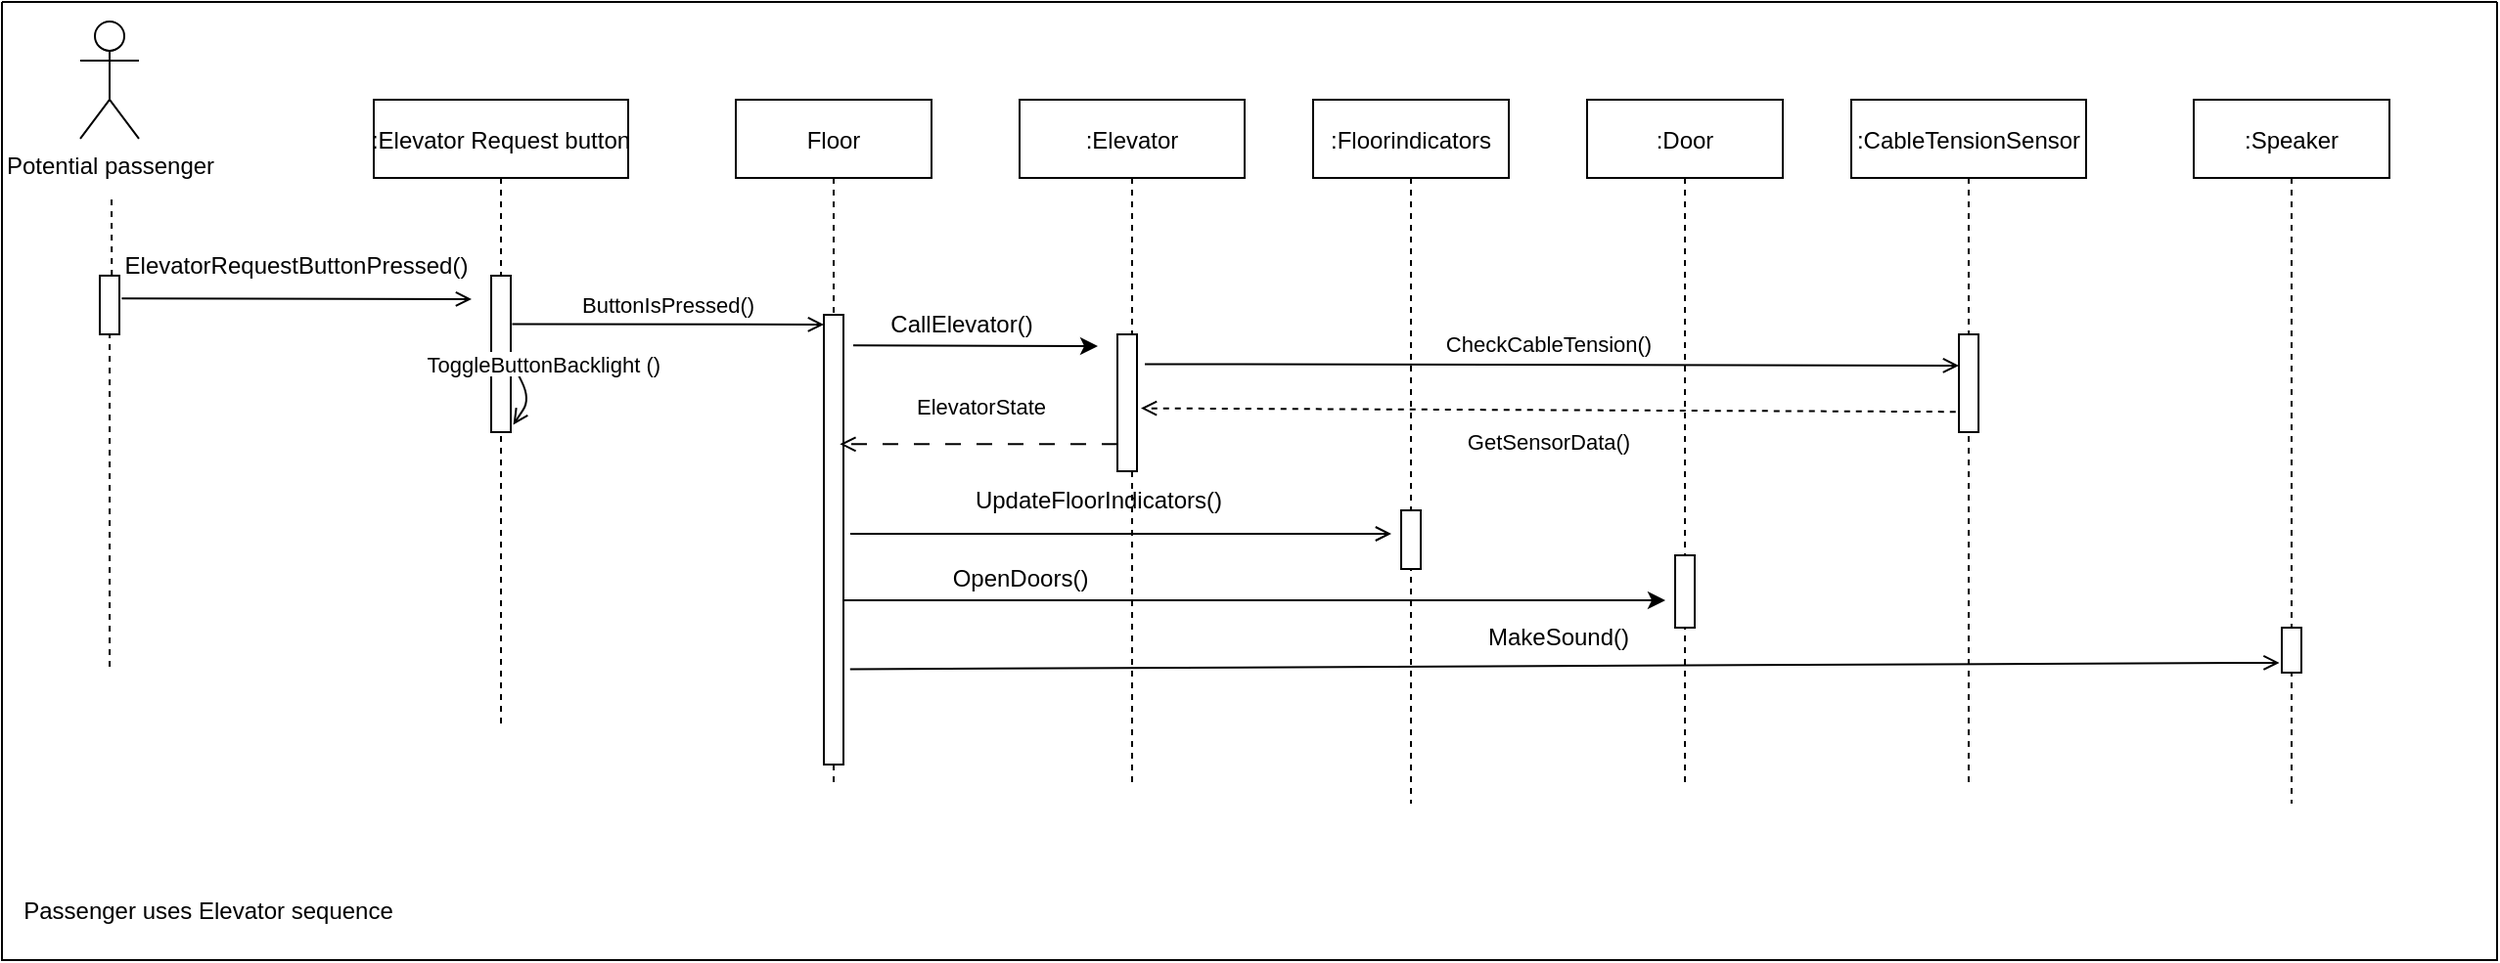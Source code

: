 <mxfile version="20.8.10" type="device"><diagram name="Pagina-1" id="-D9820s060W4w5UHw2hD"><mxGraphModel dx="1863" dy="1783" grid="1" gridSize="10" guides="1" tooltips="1" connect="1" arrows="1" fold="1" page="1" pageScale="1" pageWidth="827" pageHeight="1169" math="0" shadow="0"><root><mxCell id="0"/><mxCell id="1" parent="0"/><mxCell id="wkOM1hd7WEVLg-2k28bf-1" value="" style="swimlane;startSize=0;" parent="1" vertex="1"><mxGeometry x="-130" y="-180" width="1275" height="490" as="geometry"><mxRectangle x="-60" y="30" width="50" height="40" as="alternateBounds"/></mxGeometry></mxCell><mxCell id="wkOM1hd7WEVLg-2k28bf-2" value="Potential passenger" style="shape=umlActor;verticalLabelPosition=bottom;verticalAlign=top;html=1;outlineConnect=0;" parent="wkOM1hd7WEVLg-2k28bf-1" vertex="1"><mxGeometry x="40" y="9.97" width="30" height="60" as="geometry"/></mxCell><mxCell id="wkOM1hd7WEVLg-2k28bf-3" value=":Door" style="shape=umlLifeline;perimeter=lifelinePerimeter;container=1;collapsible=0;recursiveResize=0;rounded=0;shadow=0;strokeWidth=1;" parent="wkOM1hd7WEVLg-2k28bf-1" vertex="1"><mxGeometry x="810" y="50" width="100" height="350" as="geometry"/></mxCell><mxCell id="wkOM1hd7WEVLg-2k28bf-4" value="" style="points=[];perimeter=orthogonalPerimeter;rounded=0;shadow=0;strokeWidth=1;" parent="wkOM1hd7WEVLg-2k28bf-3" vertex="1"><mxGeometry x="45" y="233" width="10" height="37" as="geometry"/></mxCell><mxCell id="wkOM1hd7WEVLg-2k28bf-5" value="Floor" style="shape=umlLifeline;perimeter=lifelinePerimeter;container=1;collapsible=0;recursiveResize=0;rounded=0;shadow=0;strokeWidth=1;" parent="wkOM1hd7WEVLg-2k28bf-1" vertex="1"><mxGeometry x="375" y="50" width="100" height="350" as="geometry"/></mxCell><mxCell id="wkOM1hd7WEVLg-2k28bf-6" value="" style="points=[];perimeter=orthogonalPerimeter;rounded=0;shadow=0;strokeWidth=1;" parent="wkOM1hd7WEVLg-2k28bf-5" vertex="1"><mxGeometry x="45" y="110" width="10" height="230" as="geometry"/></mxCell><mxCell id="wkOM1hd7WEVLg-2k28bf-46" value="" style="endArrow=open;html=1;rounded=0;entryX=1.267;entryY=0.353;entryDx=0;entryDy=0;entryPerimeter=0;dashed=1;dashPattern=8 8;endFill=0;" parent="wkOM1hd7WEVLg-2k28bf-5" edge="1"><mxGeometry width="50" height="50" relative="1" as="geometry"><mxPoint x="195" y="176.17" as="sourcePoint"/><mxPoint x="53.17" y="176.17" as="targetPoint"/></mxGeometry></mxCell><mxCell id="wkOM1hd7WEVLg-2k28bf-8" value=":Elevator Request button" style="shape=umlLifeline;perimeter=lifelinePerimeter;container=1;collapsible=0;recursiveResize=0;rounded=0;shadow=0;strokeWidth=1;" parent="wkOM1hd7WEVLg-2k28bf-1" vertex="1"><mxGeometry x="190" y="50" width="130" height="320" as="geometry"/></mxCell><mxCell id="wkOM1hd7WEVLg-2k28bf-9" value="" style="points=[];perimeter=orthogonalPerimeter;rounded=0;shadow=0;strokeWidth=1;" parent="wkOM1hd7WEVLg-2k28bf-8" vertex="1"><mxGeometry x="60" y="90" width="10" height="80" as="geometry"/></mxCell><mxCell id="wkOM1hd7WEVLg-2k28bf-7" value="ToggleButtonBacklight ()" style="verticalAlign=bottom;endArrow=open;entryX=1.128;entryY=0.791;shadow=0;strokeWidth=1;entryDx=0;entryDy=0;entryPerimeter=0;exitX=1.017;exitY=0.378;exitDx=0;exitDy=0;exitPerimeter=0;endFill=0;" parent="wkOM1hd7WEVLg-2k28bf-8" edge="1"><mxGeometry x="-0.091" y="10" relative="1" as="geometry"><mxPoint x="70.17" y="133.24" as="sourcePoint"/><mxPoint x="71.28" y="166.28" as="targetPoint"/><mxPoint as="offset"/><Array as="points"><mxPoint x="80" y="153"/></Array></mxGeometry></mxCell><mxCell id="wkOM1hd7WEVLg-2k28bf-10" value="ElevatorRequestButtonPressed()" style="text;html=1;align=center;verticalAlign=middle;resizable=0;points=[];autosize=1;strokeColor=none;fillColor=none;" parent="wkOM1hd7WEVLg-2k28bf-1" vertex="1"><mxGeometry x="50" y="120" width="200" height="30" as="geometry"/></mxCell><mxCell id="wkOM1hd7WEVLg-2k28bf-11" value=":CableTensionSensor" style="shape=umlLifeline;perimeter=lifelinePerimeter;container=1;collapsible=0;recursiveResize=0;rounded=0;shadow=0;strokeWidth=1;" parent="wkOM1hd7WEVLg-2k28bf-1" vertex="1"><mxGeometry x="945" y="50" width="120" height="350" as="geometry"/></mxCell><mxCell id="wkOM1hd7WEVLg-2k28bf-12" value="" style="points=[];perimeter=orthogonalPerimeter;rounded=0;shadow=0;strokeWidth=1;" parent="wkOM1hd7WEVLg-2k28bf-11" vertex="1"><mxGeometry x="55" y="120" width="10" height="50" as="geometry"/></mxCell><mxCell id="wkOM1hd7WEVLg-2k28bf-14" value="" style="endArrow=open;html=1;rounded=0;exitX=1.12;exitY=0.387;exitDx=0;exitDy=0;exitPerimeter=0;endFill=0;" parent="wkOM1hd7WEVLg-2k28bf-1" source="wkOM1hd7WEVLg-2k28bf-13" edge="1"><mxGeometry width="50" height="50" relative="1" as="geometry"><mxPoint x="50" y="140" as="sourcePoint"/><mxPoint x="240" y="152" as="targetPoint"/></mxGeometry></mxCell><mxCell id="wkOM1hd7WEVLg-2k28bf-15" value=":Elevator" style="shape=umlLifeline;perimeter=lifelinePerimeter;container=1;collapsible=0;recursiveResize=0;rounded=0;shadow=0;strokeWidth=1;" parent="wkOM1hd7WEVLg-2k28bf-1" vertex="1"><mxGeometry x="520" y="50" width="115" height="350" as="geometry"/></mxCell><mxCell id="wkOM1hd7WEVLg-2k28bf-16" value="" style="points=[];perimeter=orthogonalPerimeter;rounded=0;shadow=0;strokeWidth=1;" parent="wkOM1hd7WEVLg-2k28bf-15" vertex="1"><mxGeometry x="50" y="120" width="10" height="70" as="geometry"/></mxCell><mxCell id="wkOM1hd7WEVLg-2k28bf-37" value="OpenDoors()" style="text;html=1;align=center;verticalAlign=middle;resizable=0;points=[];autosize=1;strokeColor=none;fillColor=none;" parent="wkOM1hd7WEVLg-2k28bf-15" vertex="1"><mxGeometry x="-45" y="230" width="90" height="30" as="geometry"/></mxCell><mxCell id="wkOM1hd7WEVLg-2k28bf-43" value="UpdateFloorIndicators()" style="text;html=1;align=center;verticalAlign=middle;resizable=0;points=[];autosize=1;strokeColor=none;fillColor=none;" parent="wkOM1hd7WEVLg-2k28bf-15" vertex="1"><mxGeometry x="-35" y="190" width="150" height="30" as="geometry"/></mxCell><mxCell id="wkOM1hd7WEVLg-2k28bf-22" value="Passenger uses Elevator sequence" style="text;html=1;align=center;verticalAlign=middle;resizable=0;points=[];autosize=1;strokeColor=none;fillColor=none;" parent="wkOM1hd7WEVLg-2k28bf-1" vertex="1"><mxGeometry y="450" width="210" height="30" as="geometry"/></mxCell><mxCell id="wkOM1hd7WEVLg-2k28bf-23" value=":Speaker" style="shape=umlLifeline;perimeter=lifelinePerimeter;container=1;collapsible=0;recursiveResize=0;rounded=0;shadow=0;strokeWidth=1;" parent="wkOM1hd7WEVLg-2k28bf-1" vertex="1"><mxGeometry x="1120" y="50" width="100" height="360" as="geometry"/></mxCell><mxCell id="wkOM1hd7WEVLg-2k28bf-24" value="" style="points=[];perimeter=orthogonalPerimeter;rounded=0;shadow=0;strokeWidth=1;" parent="wkOM1hd7WEVLg-2k28bf-23" vertex="1"><mxGeometry x="45" y="270" width="10" height="23" as="geometry"/></mxCell><mxCell id="wkOM1hd7WEVLg-2k28bf-27" value=":Floorindicators" style="shape=umlLifeline;perimeter=lifelinePerimeter;container=1;collapsible=0;recursiveResize=0;rounded=0;shadow=0;strokeWidth=1;" parent="wkOM1hd7WEVLg-2k28bf-1" vertex="1"><mxGeometry x="670" y="50" width="100" height="360" as="geometry"/></mxCell><mxCell id="wkOM1hd7WEVLg-2k28bf-42" value="" style="points=[];perimeter=orthogonalPerimeter;rounded=0;shadow=0;strokeWidth=1;" parent="wkOM1hd7WEVLg-2k28bf-27" vertex="1"><mxGeometry x="45" y="210" width="10" height="30" as="geometry"/></mxCell><mxCell id="wkOM1hd7WEVLg-2k28bf-36" value="" style="endArrow=classic;html=1;rounded=0;" parent="wkOM1hd7WEVLg-2k28bf-1" edge="1"><mxGeometry width="50" height="50" relative="1" as="geometry"><mxPoint x="430" y="306" as="sourcePoint"/><mxPoint x="850" y="306" as="targetPoint"/></mxGeometry></mxCell><mxCell id="wkOM1hd7WEVLg-2k28bf-40" value="" style="endArrow=classic;html=1;rounded=0;exitX=1.5;exitY=0.068;exitDx=0;exitDy=0;exitPerimeter=0;" parent="wkOM1hd7WEVLg-2k28bf-1" source="wkOM1hd7WEVLg-2k28bf-6" edge="1"><mxGeometry width="50" height="50" relative="1" as="geometry"><mxPoint x="470" y="190" as="sourcePoint"/><mxPoint x="560" y="176" as="targetPoint"/></mxGeometry></mxCell><mxCell id="wkOM1hd7WEVLg-2k28bf-41" value="CallElevator()" style="text;html=1;align=center;verticalAlign=middle;resizable=0;points=[];autosize=1;strokeColor=none;fillColor=none;" parent="wkOM1hd7WEVLg-2k28bf-1" vertex="1"><mxGeometry x="440" y="150" width="100" height="30" as="geometry"/></mxCell><mxCell id="wkOM1hd7WEVLg-2k28bf-20" value="" style="endArrow=open;html=1;rounded=0;exitX=1.351;exitY=0.174;exitDx=0;exitDy=0;exitPerimeter=0;endFill=0;" parent="wkOM1hd7WEVLg-2k28bf-1" edge="1"><mxGeometry width="50" height="50" relative="1" as="geometry"><mxPoint x="433.51" y="272.02" as="sourcePoint"/><mxPoint x="710" y="272" as="targetPoint"/><Array as="points"><mxPoint x="700" y="272"/></Array></mxGeometry></mxCell><mxCell id="wkOM1hd7WEVLg-2k28bf-47" value="&lt;font style=&quot;font-size: 11px;&quot;&gt;ElevatorState&lt;/font&gt;" style="text;html=1;align=center;verticalAlign=middle;resizable=0;points=[];autosize=1;strokeColor=none;fillColor=none;" parent="wkOM1hd7WEVLg-2k28bf-1" vertex="1"><mxGeometry x="455" y="192" width="90" height="30" as="geometry"/></mxCell><mxCell id="wkOM1hd7WEVLg-2k28bf-50" value="" style="endArrow=none;dashed=1;html=1;rounded=0;fontSize=11;exitX=0.612;exitY=0.002;exitDx=0;exitDy=0;exitPerimeter=0;startArrow=none;" parent="wkOM1hd7WEVLg-2k28bf-1" source="wkOM1hd7WEVLg-2k28bf-13" edge="1"><mxGeometry width="50" height="50" relative="1" as="geometry"><mxPoint x="110" y="299.97" as="sourcePoint"/><mxPoint x="56" y="99.97" as="targetPoint"/></mxGeometry></mxCell><mxCell id="wkOM1hd7WEVLg-2k28bf-51" value="" style="endArrow=none;dashed=1;html=1;rounded=0;fontSize=11;exitX=0.051;exitY=0.694;exitDx=0;exitDy=0;exitPerimeter=0;" parent="wkOM1hd7WEVLg-2k28bf-1" target="wkOM1hd7WEVLg-2k28bf-13" edge="1"><mxGeometry width="50" height="50" relative="1" as="geometry"><mxPoint x="55.025" y="340.03" as="sourcePoint"/><mxPoint x="-74.997" y="-50.03" as="targetPoint"/></mxGeometry></mxCell><mxCell id="wkOM1hd7WEVLg-2k28bf-13" value="" style="points=[];perimeter=orthogonalPerimeter;rounded=0;shadow=0;strokeWidth=1;" parent="wkOM1hd7WEVLg-2k28bf-1" vertex="1"><mxGeometry x="50" y="139.97" width="10" height="30" as="geometry"/></mxCell><mxCell id="wkOM1hd7WEVLg-2k28bf-52" value="" style="endArrow=open;html=1;rounded=0;fontSize=11;exitX=1.4;exitY=0.217;exitDx=0;exitDy=0;exitPerimeter=0;endFill=0;" parent="wkOM1hd7WEVLg-2k28bf-1" source="wkOM1hd7WEVLg-2k28bf-16" edge="1"><mxGeometry width="50" height="50" relative="1" as="geometry"><mxPoint x="650" y="280" as="sourcePoint"/><mxPoint x="1000" y="186" as="targetPoint"/></mxGeometry></mxCell><mxCell id="wkOM1hd7WEVLg-2k28bf-54" value="" style="endArrow=open;html=1;rounded=0;fontSize=11;dashed=1;endFill=0;exitX=-0.162;exitY=0.792;exitDx=0;exitDy=0;exitPerimeter=0;entryX=1.2;entryY=0.54;entryDx=0;entryDy=0;entryPerimeter=0;" parent="wkOM1hd7WEVLg-2k28bf-1" source="wkOM1hd7WEVLg-2k28bf-12" target="wkOM1hd7WEVLg-2k28bf-16" edge="1"><mxGeometry width="50" height="50" relative="1" as="geometry"><mxPoint x="1000" y="267" as="sourcePoint"/><mxPoint x="431" y="260" as="targetPoint"/></mxGeometry></mxCell><mxCell id="wkOM1hd7WEVLg-2k28bf-57" value="" style="endArrow=open;html=1;rounded=0;fontSize=11;exitX=1.072;exitY=0.309;exitDx=0;exitDy=0;exitPerimeter=0;endFill=0;" parent="wkOM1hd7WEVLg-2k28bf-1" source="wkOM1hd7WEVLg-2k28bf-9" edge="1"><mxGeometry width="50" height="50" relative="1" as="geometry"><mxPoint x="290" y="190" as="sourcePoint"/><mxPoint x="420" y="165" as="targetPoint"/></mxGeometry></mxCell><mxCell id="wkOM1hd7WEVLg-2k28bf-53" value="CheckCableTension()" style="text;html=1;align=center;verticalAlign=middle;resizable=0;points=[];autosize=1;strokeColor=none;fillColor=none;fontSize=11;" parent="wkOM1hd7WEVLg-2k28bf-1" vertex="1"><mxGeometry x="725" y="160" width="130" height="30" as="geometry"/></mxCell><mxCell id="wkOM1hd7WEVLg-2k28bf-55" value="GetSensorData()" style="text;html=1;align=center;verticalAlign=middle;resizable=0;points=[];autosize=1;strokeColor=none;fillColor=none;fontSize=11;" parent="wkOM1hd7WEVLg-2k28bf-1" vertex="1"><mxGeometry x="735" y="210" width="110" height="30" as="geometry"/></mxCell><mxCell id="wkOM1hd7WEVLg-2k28bf-61" value="ButtonIsPressed()" style="text;html=1;align=center;verticalAlign=middle;resizable=0;points=[];autosize=1;strokeColor=none;fillColor=none;fontSize=11;" parent="wkOM1hd7WEVLg-2k28bf-1" vertex="1"><mxGeometry x="285" y="140" width="110" height="30" as="geometry"/></mxCell><mxCell id="wkOM1hd7WEVLg-2k28bf-38" value="" style="endArrow=open;html=1;rounded=0;entryX=-0.12;entryY=0.78;entryDx=0;entryDy=0;entryPerimeter=0;endFill=0;exitX=1.34;exitY=0.788;exitDx=0;exitDy=0;exitPerimeter=0;" parent="wkOM1hd7WEVLg-2k28bf-1" source="wkOM1hd7WEVLg-2k28bf-6" target="wkOM1hd7WEVLg-2k28bf-24" edge="1"><mxGeometry width="50" height="50" relative="1" as="geometry"><mxPoint x="865" y="323" as="sourcePoint"/><mxPoint x="1155" y="323" as="targetPoint"/></mxGeometry></mxCell><mxCell id="wkOM1hd7WEVLg-2k28bf-25" value="MakeSound()" style="text;html=1;align=center;verticalAlign=middle;resizable=0;points=[];autosize=1;strokeColor=none;fillColor=none;" parent="wkOM1hd7WEVLg-2k28bf-1" vertex="1"><mxGeometry x="745" y="310" width="100" height="30" as="geometry"/></mxCell></root></mxGraphModel></diagram></mxfile>
